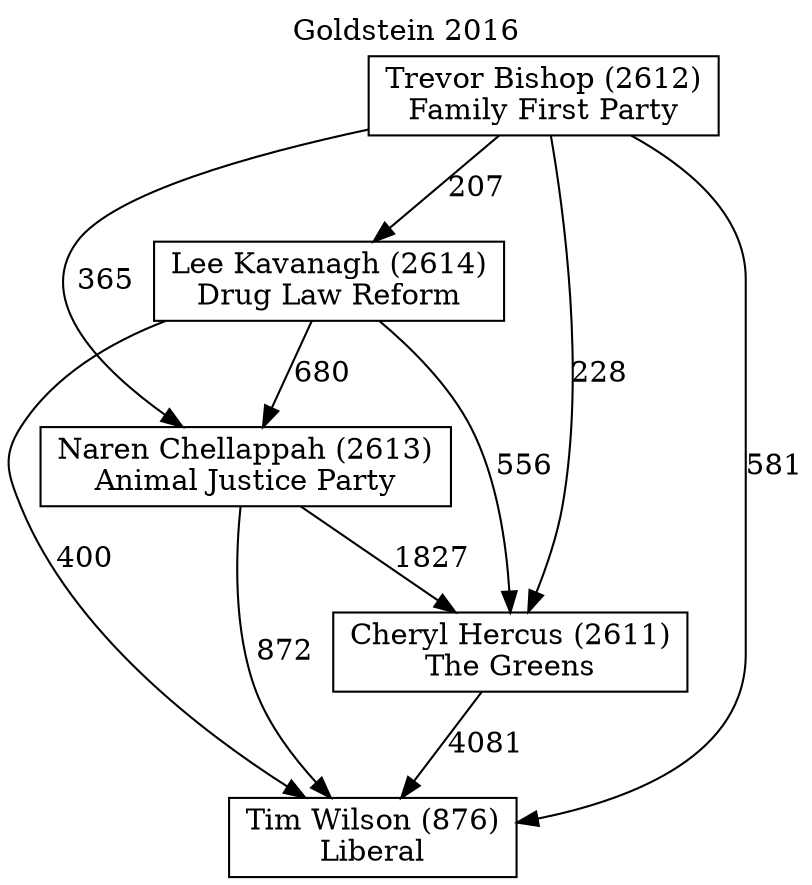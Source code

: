 // House preference flow
digraph "Tim Wilson (876)_Goldstein_2016" {
	graph [label="Goldstein 2016" labelloc=t mclimit=10]
	node [shape=box]
	"Tim Wilson (876)" [label="Tim Wilson (876)
Liberal"]
	"Cheryl Hercus (2611)" [label="Cheryl Hercus (2611)
The Greens"]
	"Naren Chellappah (2613)" [label="Naren Chellappah (2613)
Animal Justice Party"]
	"Lee Kavanagh (2614)" [label="Lee Kavanagh (2614)
Drug Law Reform"]
	"Trevor Bishop (2612)" [label="Trevor Bishop (2612)
Family First Party"]
	"Cheryl Hercus (2611)" -> "Tim Wilson (876)" [label=4081]
	"Naren Chellappah (2613)" -> "Cheryl Hercus (2611)" [label=1827]
	"Lee Kavanagh (2614)" -> "Naren Chellappah (2613)" [label=680]
	"Trevor Bishop (2612)" -> "Lee Kavanagh (2614)" [label=207]
	"Naren Chellappah (2613)" -> "Tim Wilson (876)" [label=872]
	"Lee Kavanagh (2614)" -> "Tim Wilson (876)" [label=400]
	"Trevor Bishop (2612)" -> "Tim Wilson (876)" [label=581]
	"Trevor Bishop (2612)" -> "Naren Chellappah (2613)" [label=365]
	"Lee Kavanagh (2614)" -> "Cheryl Hercus (2611)" [label=556]
	"Trevor Bishop (2612)" -> "Cheryl Hercus (2611)" [label=228]
}
